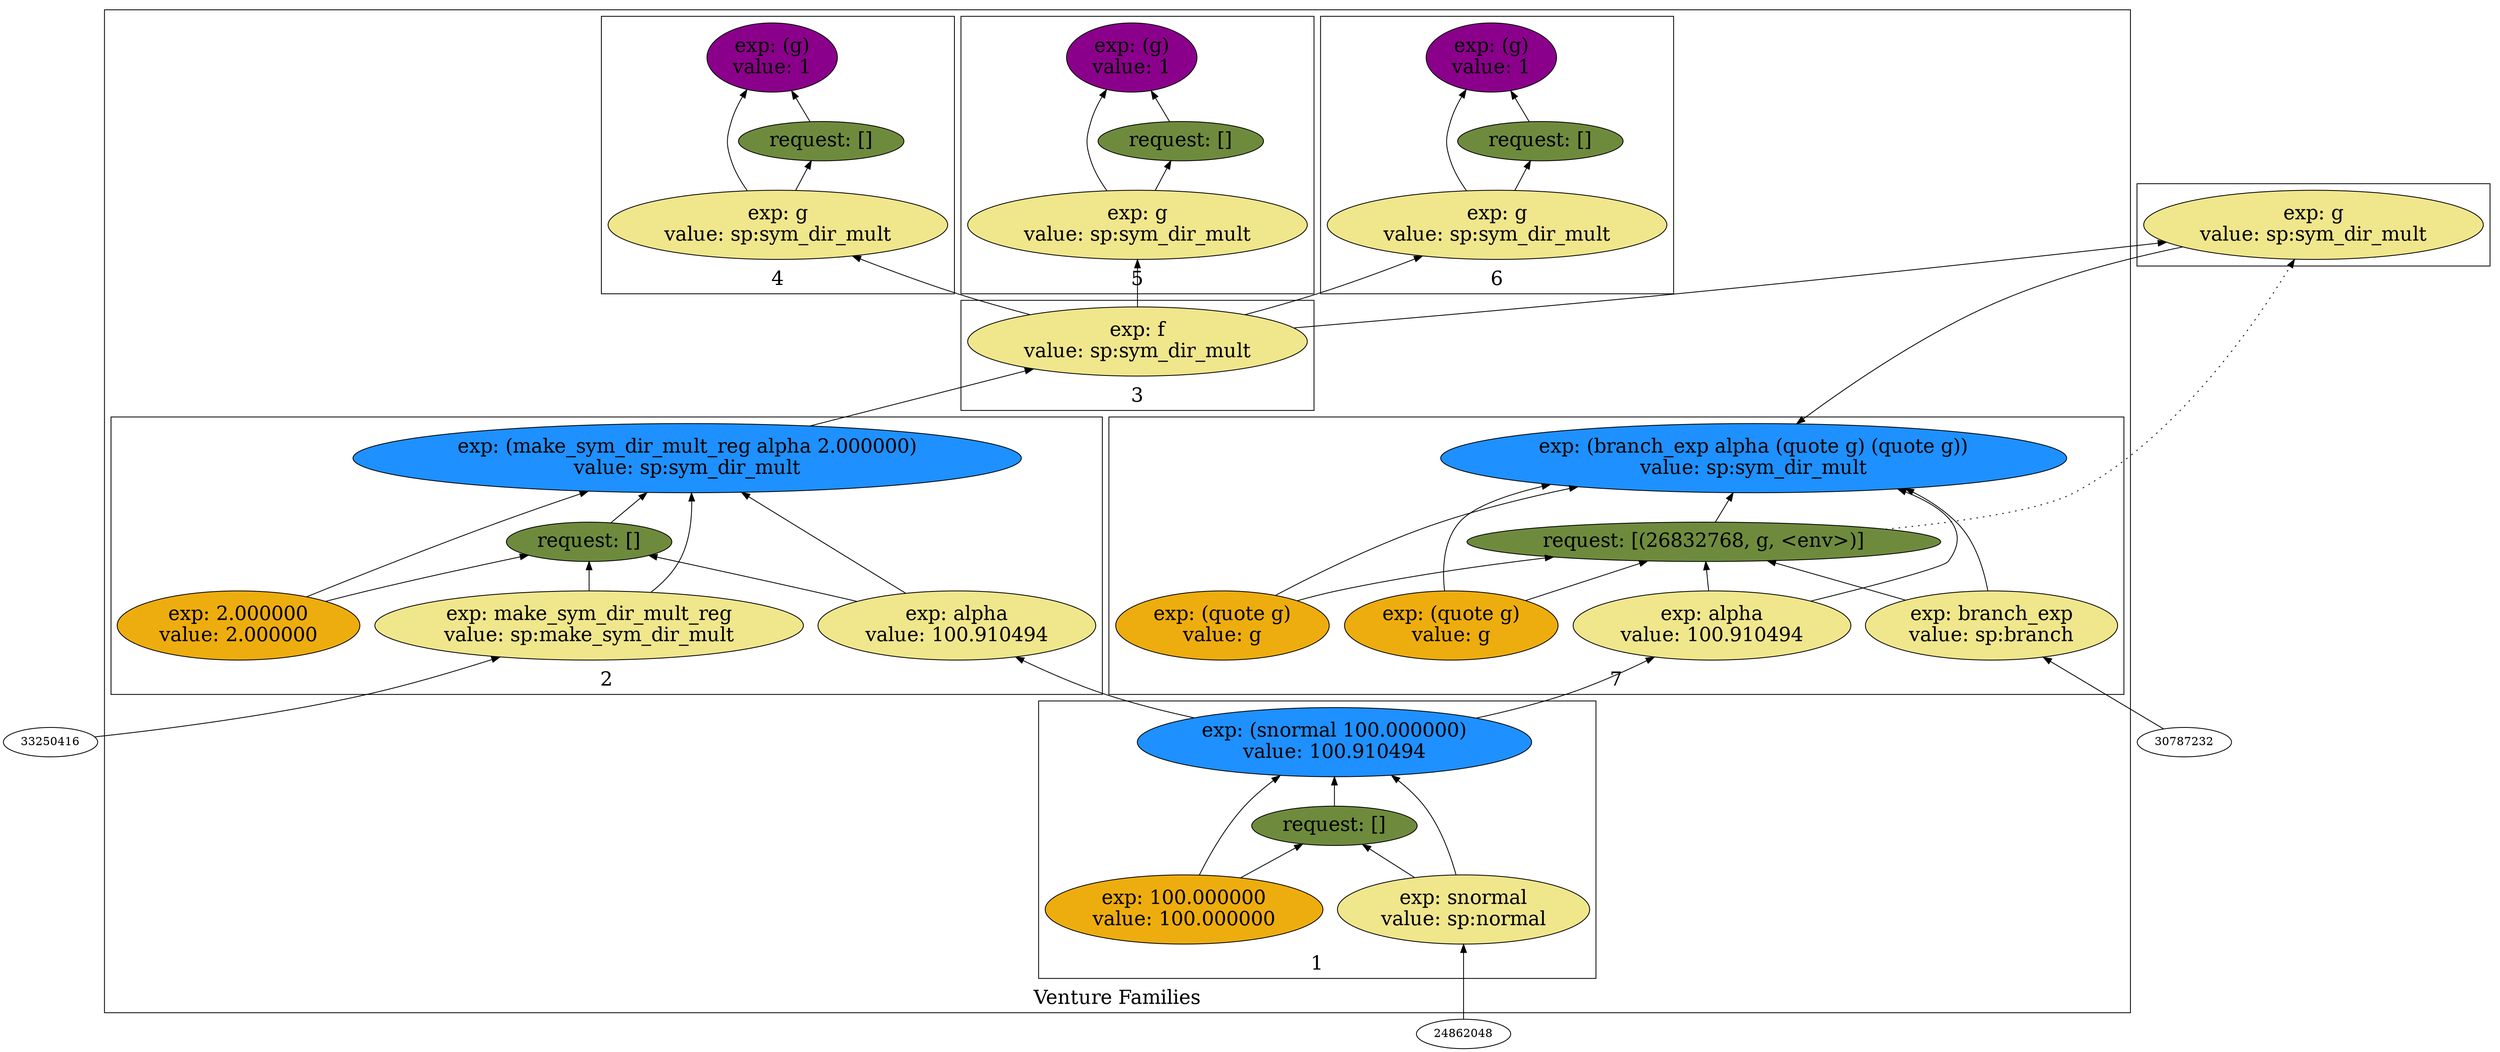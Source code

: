 digraph {
rankdir=BT
fontsize=24
subgraph cluster1 {
label="Venture Families"
subgraph cluster2 {
label="1"
"24384944"["fillcolor"="dodgerblue" "fontsize"="24" "label"="exp: (snormal 100.000000)\nvalue: 100.910494" "shape"="ellipse" "style"="filled" ]
"31805840"["fillcolor"="darkolivegreen4" "fontsize"="24" "label"="request: []" "shape"="ellipse" "style"="filled" ]
"30137280"["fillcolor"="khaki" "fontsize"="24" "label"="exp: snormal\nvalue: sp:normal" "shape"="ellipse" "style"="filled" ]
"30136448"["fillcolor"="darkgoldenrod2" "fontsize"="24" "label"="exp: 100.000000\nvalue: 100.000000" "shape"="ellipse" "style"="filled" ]
}

subgraph cluster3 {
label="2"
"29359040"["fillcolor"="dodgerblue" "fontsize"="24" "label"="exp: (make_sym_dir_mult_reg alpha 2.000000)\nvalue: sp:sym_dir_mult" "shape"="ellipse" "style"="filled" ]
"29327632"["fillcolor"="darkolivegreen4" "fontsize"="24" "label"="request: []" "shape"="ellipse" "style"="filled" ]
"29399760"["fillcolor"="khaki" "fontsize"="24" "label"="exp: make_sym_dir_mult_reg\nvalue: sp:make_sym_dir_mult" "shape"="ellipse" "style"="filled" ]
"28957120"["fillcolor"="khaki" "fontsize"="24" "label"="exp: alpha\nvalue: 100.910494" "shape"="ellipse" "style"="filled" ]
"25977504"["fillcolor"="darkgoldenrod2" "fontsize"="24" "label"="exp: 2.000000\nvalue: 2.000000" "shape"="ellipse" "style"="filled" ]
}

subgraph cluster4 {
label="3"
"27353328"["fillcolor"="khaki" "fontsize"="24" "label"="exp: f\nvalue: sp:sym_dir_mult" "shape"="ellipse" "style"="filled" ]
}

subgraph cluster5 {
label="4"
"26620336"["fillcolor"="magenta4" "fontsize"="24" "label"="exp: (g)\nvalue: 1" "shape"="ellipse" "style"="filled" ]
"28485744"["fillcolor"="darkolivegreen4" "fontsize"="24" "label"="request: []" "shape"="ellipse" "style"="filled" ]
"26830576"["fillcolor"="khaki" "fontsize"="24" "label"="exp: g\nvalue: sp:sym_dir_mult" "shape"="ellipse" "style"="filled" ]
}

subgraph cluster6 {
label="5"
"26358576"["fillcolor"="magenta4" "fontsize"="24" "label"="exp: (g)\nvalue: 1" "shape"="ellipse" "style"="filled" ]
"26078976"["fillcolor"="darkolivegreen4" "fontsize"="24" "label"="request: []" "shape"="ellipse" "style"="filled" ]
"27825008"["fillcolor"="khaki" "fontsize"="24" "label"="exp: g\nvalue: sp:sym_dir_mult" "shape"="ellipse" "style"="filled" ]
}

subgraph cluster7 {
label="6"
"25906208"["fillcolor"="magenta4" "fontsize"="24" "label"="exp: (g)\nvalue: 1" "shape"="ellipse" "style"="filled" ]
"26820352"["fillcolor"="darkolivegreen4" "fontsize"="24" "label"="request: []" "shape"="ellipse" "style"="filled" ]
"26343136"["fillcolor"="khaki" "fontsize"="24" "label"="exp: g\nvalue: sp:sym_dir_mult" "shape"="ellipse" "style"="filled" ]
}

subgraph cluster8 {
label="7"
"32104320"["fillcolor"="dodgerblue" "fontsize"="24" "label"="exp: (branch_exp alpha (quote g) (quote g))\nvalue: sp:sym_dir_mult" "shape"="ellipse" "style"="filled" ]
"26832768"["fillcolor"="darkolivegreen4" "fontsize"="24" "label"="request: [(26832768, g, <env>)]" "shape"="ellipse" "style"="filled" ]
"28401456"["fillcolor"="khaki" "fontsize"="24" "label"="exp: branch_exp\nvalue: sp:branch" "shape"="ellipse" "style"="filled" ]
"31197024"["fillcolor"="khaki" "fontsize"="24" "label"="exp: alpha\nvalue: 100.910494" "shape"="ellipse" "style"="filled" ]
"33146560"["fillcolor"="darkgoldenrod2" "fontsize"="24" "label"="exp: (quote g)\nvalue: g" "shape"="ellipse" "style"="filled" ]
"31366272"["fillcolor"="darkgoldenrod2" "fontsize"="24" "label"="exp: (quote g)\nvalue: g" "shape"="ellipse" "style"="filled" ]
}

}

subgraph cluster9 {
label=""
"26546816"["fillcolor"="khaki" "fontsize"="24" "label"="exp: g\nvalue: sp:sym_dir_mult" "shape"="ellipse" "style"="filled" ]
}

"30137280" -> "24384944"["arrowhead"="normal" "color"="black" "constraint"="true" "style"="solid" ]
"30137280" -> "31805840"["arrowhead"="normal" "color"="black" "constraint"="true" "style"="solid" ]
"24862048" -> "30137280"["arrowhead"="normal" "color"="black" "constraint"="true" "style"="solid" ]
"30136448" -> "24384944"["arrowhead"="normal" "color"="black" "constraint"="true" "style"="solid" ]
"30136448" -> "31805840"["arrowhead"="normal" "color"="black" "constraint"="true" "style"="solid" ]
"31805840" -> "24384944"["arrowhead"="normal" "color"="black" "constraint"="true" "style"="solid" ]
"26343136" -> "25906208"["arrowhead"="normal" "color"="black" "constraint"="true" "style"="solid" ]
"26343136" -> "26820352"["arrowhead"="normal" "color"="black" "constraint"="true" "style"="solid" ]
"27353328" -> "26343136"["arrowhead"="normal" "color"="black" "constraint"="true" "style"="solid" ]
"26820352" -> "25906208"["arrowhead"="normal" "color"="black" "constraint"="true" "style"="solid" ]
"27825008" -> "26358576"["arrowhead"="normal" "color"="black" "constraint"="true" "style"="solid" ]
"27825008" -> "26078976"["arrowhead"="normal" "color"="black" "constraint"="true" "style"="solid" ]
"27353328" -> "27825008"["arrowhead"="normal" "color"="black" "constraint"="true" "style"="solid" ]
"26078976" -> "26358576"["arrowhead"="normal" "color"="black" "constraint"="true" "style"="solid" ]
"27353328" -> "26546816"["arrowhead"="normal" "color"="black" "constraint"="true" "style"="solid" ]
"26830576" -> "26620336"["arrowhead"="normal" "color"="black" "constraint"="true" "style"="solid" ]
"26830576" -> "28485744"["arrowhead"="normal" "color"="black" "constraint"="true" "style"="solid" ]
"27353328" -> "26830576"["arrowhead"="normal" "color"="black" "constraint"="true" "style"="solid" ]
"28485744" -> "26620336"["arrowhead"="normal" "color"="black" "constraint"="true" "style"="solid" ]
"29359040" -> "27353328"["arrowhead"="normal" "color"="black" "constraint"="true" "style"="solid" ]
"29399760" -> "29359040"["arrowhead"="normal" "color"="black" "constraint"="true" "style"="solid" ]
"29399760" -> "29327632"["arrowhead"="normal" "color"="black" "constraint"="true" "style"="solid" ]
"33250416" -> "29399760"["arrowhead"="normal" "color"="black" "constraint"="true" "style"="solid" ]
"28957120" -> "29359040"["arrowhead"="normal" "color"="black" "constraint"="true" "style"="solid" ]
"28957120" -> "29327632"["arrowhead"="normal" "color"="black" "constraint"="true" "style"="solid" ]
"24384944" -> "28957120"["arrowhead"="normal" "color"="black" "constraint"="true" "style"="solid" ]
"25977504" -> "29359040"["arrowhead"="normal" "color"="black" "constraint"="true" "style"="solid" ]
"25977504" -> "29327632"["arrowhead"="normal" "color"="black" "constraint"="true" "style"="solid" ]
"29327632" -> "29359040"["arrowhead"="normal" "color"="black" "constraint"="true" "style"="solid" ]
"28401456" -> "32104320"["arrowhead"="normal" "color"="black" "constraint"="true" "style"="solid" ]
"28401456" -> "26832768"["arrowhead"="normal" "color"="black" "constraint"="true" "style"="solid" ]
"30787232" -> "28401456"["arrowhead"="normal" "color"="black" "constraint"="true" "style"="solid" ]
"31197024" -> "32104320"["arrowhead"="normal" "color"="black" "constraint"="true" "style"="solid" ]
"31197024" -> "26832768"["arrowhead"="normal" "color"="black" "constraint"="true" "style"="solid" ]
"24384944" -> "31197024"["arrowhead"="normal" "color"="black" "constraint"="true" "style"="solid" ]
"33146560" -> "32104320"["arrowhead"="normal" "color"="black" "constraint"="true" "style"="solid" ]
"33146560" -> "26832768"["arrowhead"="normal" "color"="black" "constraint"="true" "style"="solid" ]
"31366272" -> "32104320"["arrowhead"="normal" "color"="black" "constraint"="true" "style"="solid" ]
"31366272" -> "26832768"["arrowhead"="normal" "color"="black" "constraint"="true" "style"="solid" ]
"26832768" -> "32104320"["arrowhead"="normal" "color"="black" "constraint"="true" "style"="solid" ]
"26546816" -> "32104320"["arrowhead"="normal" "color"="black" "constraint"="true" "style"="solid" ]
"26832768" -> "26546816"["arrowhead"="normal" "color"="black" "constraint"="false" "style"="dotted" ]

}